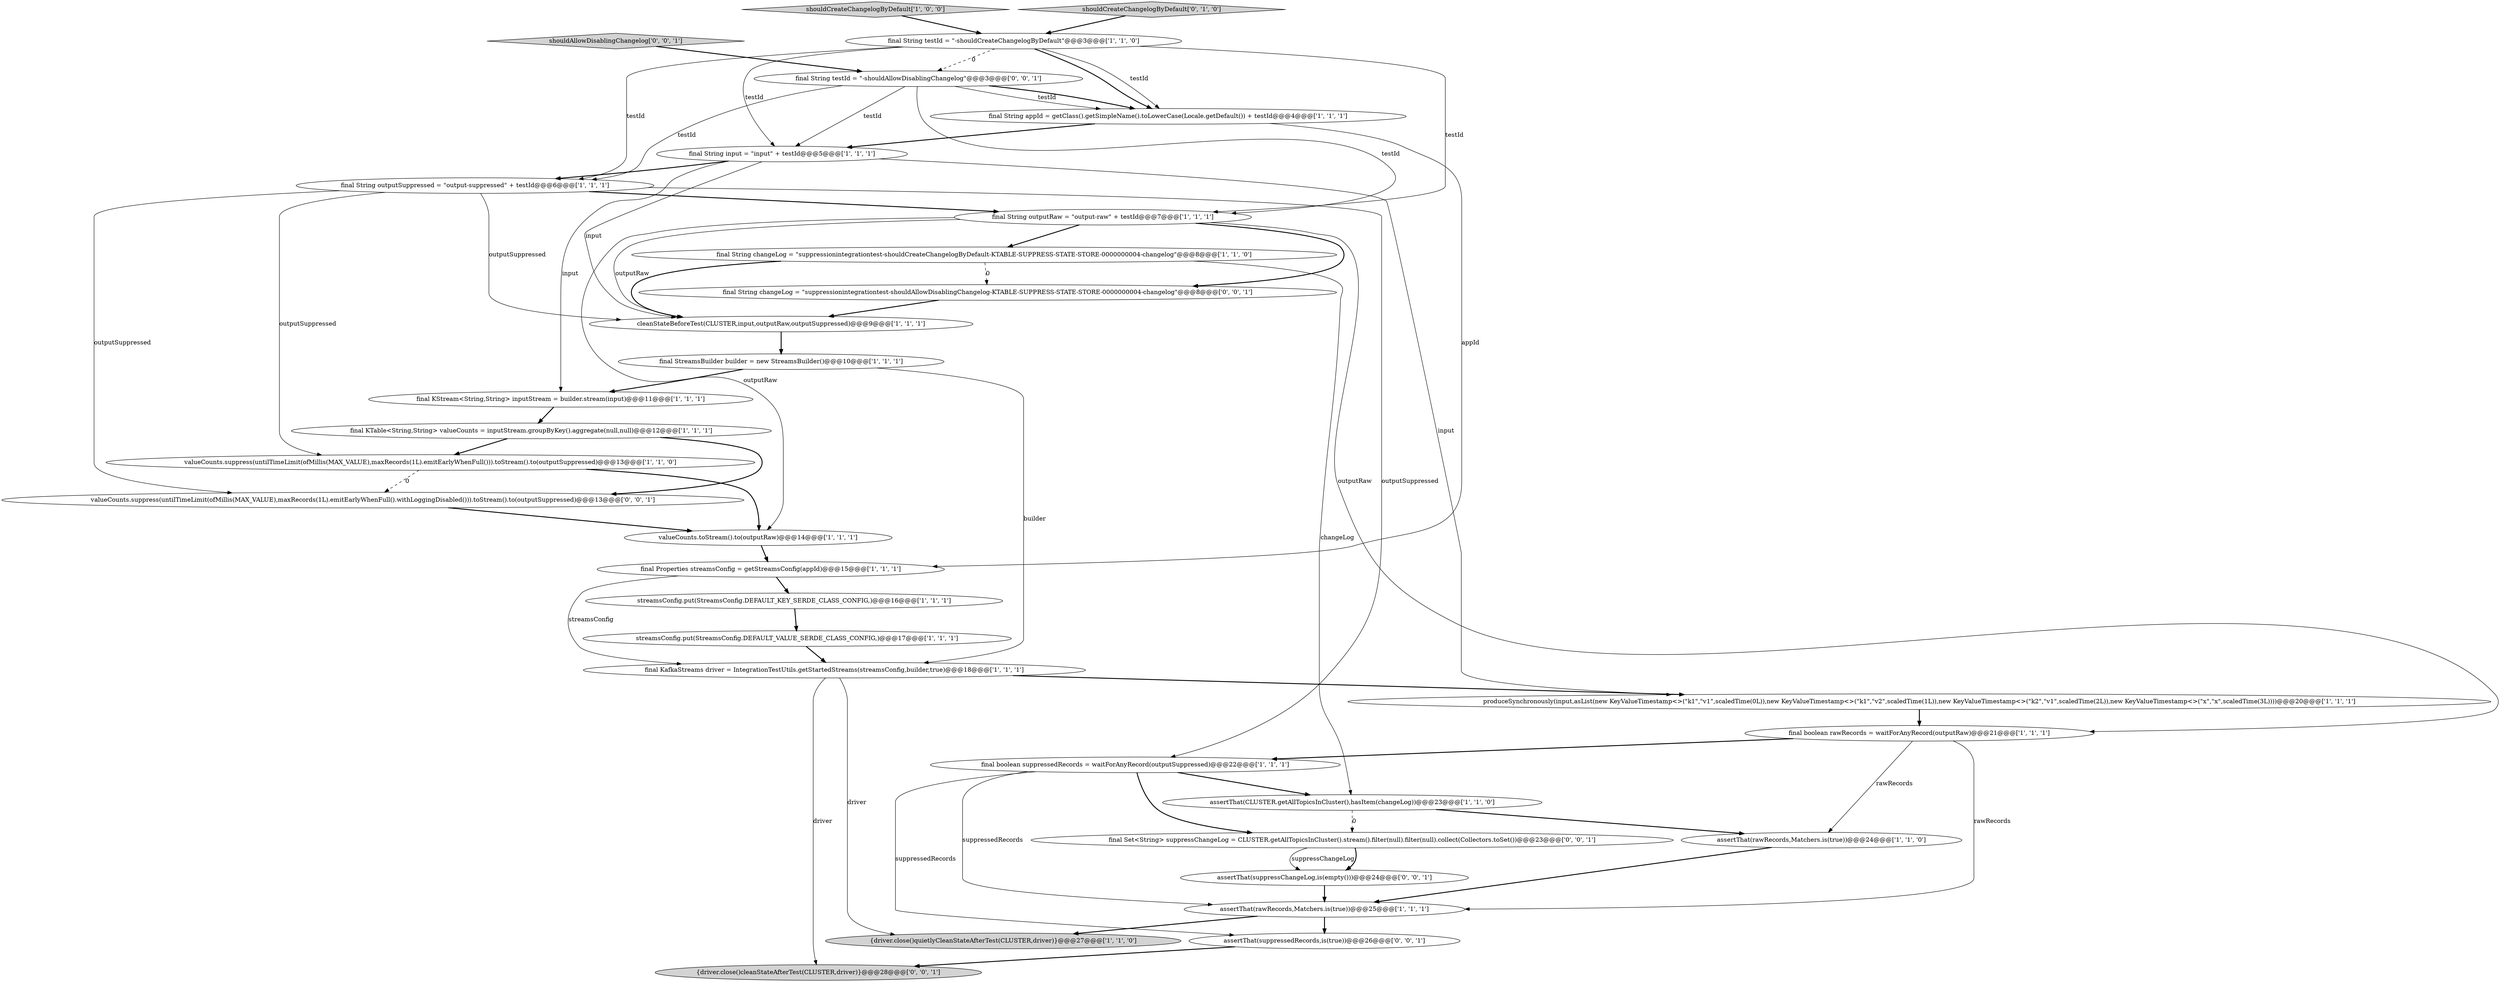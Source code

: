 digraph {
17 [style = filled, label = "final KStream<String,String> inputStream = builder.stream(input)@@@11@@@['1', '1', '1']", fillcolor = white, shape = ellipse image = "AAA0AAABBB1BBB"];
5 [style = filled, label = "assertThat(CLUSTER.getAllTopicsInCluster(),hasItem(changeLog))@@@23@@@['1', '1', '0']", fillcolor = white, shape = ellipse image = "AAA0AAABBB1BBB"];
7 [style = filled, label = "shouldCreateChangelogByDefault['1', '0', '0']", fillcolor = lightgray, shape = diamond image = "AAA0AAABBB1BBB"];
8 [style = filled, label = "final KTable<String,String> valueCounts = inputStream.groupByKey().aggregate(null,null)@@@12@@@['1', '1', '1']", fillcolor = white, shape = ellipse image = "AAA0AAABBB1BBB"];
10 [style = filled, label = "{driver.close()quietlyCleanStateAfterTest(CLUSTER,driver)}@@@27@@@['1', '1', '0']", fillcolor = lightgray, shape = ellipse image = "AAA0AAABBB1BBB"];
13 [style = filled, label = "streamsConfig.put(StreamsConfig.DEFAULT_VALUE_SERDE_CLASS_CONFIG,)@@@17@@@['1', '1', '1']", fillcolor = white, shape = ellipse image = "AAA0AAABBB1BBB"];
18 [style = filled, label = "produceSynchronously(input,asList(new KeyValueTimestamp<>(\"k1\",\"v1\",scaledTime(0L)),new KeyValueTimestamp<>(\"k1\",\"v2\",scaledTime(1L)),new KeyValueTimestamp<>(\"k2\",\"v1\",scaledTime(2L)),new KeyValueTimestamp<>(\"x\",\"x\",scaledTime(3L))))@@@20@@@['1', '1', '1']", fillcolor = white, shape = ellipse image = "AAA0AAABBB1BBB"];
6 [style = filled, label = "final String testId = \"-shouldCreateChangelogByDefault\"@@@3@@@['1', '1', '0']", fillcolor = white, shape = ellipse image = "AAA0AAABBB1BBB"];
22 [style = filled, label = "valueCounts.suppress(untilTimeLimit(ofMillis(MAX_VALUE),maxRecords(1L).emitEarlyWhenFull())).toStream().to(outputSuppressed)@@@13@@@['1', '1', '0']", fillcolor = white, shape = ellipse image = "AAA0AAABBB1BBB"];
4 [style = filled, label = "valueCounts.toStream().to(outputRaw)@@@14@@@['1', '1', '1']", fillcolor = white, shape = ellipse image = "AAA0AAABBB1BBB"];
2 [style = filled, label = "cleanStateBeforeTest(CLUSTER,input,outputRaw,outputSuppressed)@@@9@@@['1', '1', '1']", fillcolor = white, shape = ellipse image = "AAA0AAABBB1BBB"];
28 [style = filled, label = "final String changeLog = \"suppressionintegrationtest-shouldAllowDisablingChangelog-KTABLE-SUPPRESS-STATE-STORE-0000000004-changelog\"@@@8@@@['0', '0', '1']", fillcolor = white, shape = ellipse image = "AAA0AAABBB3BBB"];
31 [style = filled, label = "final Set<String> suppressChangeLog = CLUSTER.getAllTopicsInCluster().stream().filter(null).filter(null).collect(Collectors.toSet())@@@23@@@['0', '0', '1']", fillcolor = white, shape = ellipse image = "AAA0AAABBB3BBB"];
26 [style = filled, label = "assertThat(suppressChangeLog,is(empty()))@@@24@@@['0', '0', '1']", fillcolor = white, shape = ellipse image = "AAA0AAABBB3BBB"];
16 [style = filled, label = "final KafkaStreams driver = IntegrationTestUtils.getStartedStreams(streamsConfig,builder,true)@@@18@@@['1', '1', '1']", fillcolor = white, shape = ellipse image = "AAA0AAABBB1BBB"];
9 [style = filled, label = "streamsConfig.put(StreamsConfig.DEFAULT_KEY_SERDE_CLASS_CONFIG,)@@@16@@@['1', '1', '1']", fillcolor = white, shape = ellipse image = "AAA0AAABBB1BBB"];
12 [style = filled, label = "final boolean suppressedRecords = waitForAnyRecord(outputSuppressed)@@@22@@@['1', '1', '1']", fillcolor = white, shape = ellipse image = "AAA0AAABBB1BBB"];
29 [style = filled, label = "valueCounts.suppress(untilTimeLimit(ofMillis(MAX_VALUE),maxRecords(1L).emitEarlyWhenFull().withLoggingDisabled())).toStream().to(outputSuppressed)@@@13@@@['0', '0', '1']", fillcolor = white, shape = ellipse image = "AAA0AAABBB3BBB"];
20 [style = filled, label = "assertThat(rawRecords,Matchers.is(true))@@@25@@@['1', '1', '1']", fillcolor = white, shape = ellipse image = "AAA0AAABBB1BBB"];
14 [style = filled, label = "final String appId = getClass().getSimpleName().toLowerCase(Locale.getDefault()) + testId@@@4@@@['1', '1', '1']", fillcolor = white, shape = ellipse image = "AAA0AAABBB1BBB"];
24 [style = filled, label = "shouldCreateChangelogByDefault['0', '1', '0']", fillcolor = lightgray, shape = diamond image = "AAA0AAABBB2BBB"];
11 [style = filled, label = "assertThat(rawRecords,Matchers.is(true))@@@24@@@['1', '1', '0']", fillcolor = white, shape = ellipse image = "AAA0AAABBB1BBB"];
23 [style = filled, label = "final Properties streamsConfig = getStreamsConfig(appId)@@@15@@@['1', '1', '1']", fillcolor = white, shape = ellipse image = "AAA0AAABBB1BBB"];
0 [style = filled, label = "final String outputSuppressed = \"output-suppressed\" + testId@@@6@@@['1', '1', '1']", fillcolor = white, shape = ellipse image = "AAA0AAABBB1BBB"];
25 [style = filled, label = "shouldAllowDisablingChangelog['0', '0', '1']", fillcolor = lightgray, shape = diamond image = "AAA0AAABBB3BBB"];
32 [style = filled, label = "assertThat(suppressedRecords,is(true))@@@26@@@['0', '0', '1']", fillcolor = white, shape = ellipse image = "AAA0AAABBB3BBB"];
30 [style = filled, label = "final String testId = \"-shouldAllowDisablingChangelog\"@@@3@@@['0', '0', '1']", fillcolor = white, shape = ellipse image = "AAA0AAABBB3BBB"];
19 [style = filled, label = "final boolean rawRecords = waitForAnyRecord(outputRaw)@@@21@@@['1', '1', '1']", fillcolor = white, shape = ellipse image = "AAA0AAABBB1BBB"];
27 [style = filled, label = "{driver.close()cleanStateAfterTest(CLUSTER,driver)}@@@28@@@['0', '0', '1']", fillcolor = lightgray, shape = ellipse image = "AAA0AAABBB3BBB"];
21 [style = filled, label = "final String outputRaw = \"output-raw\" + testId@@@7@@@['1', '1', '1']", fillcolor = white, shape = ellipse image = "AAA0AAABBB1BBB"];
1 [style = filled, label = "final String input = \"input\" + testId@@@5@@@['1', '1', '1']", fillcolor = white, shape = ellipse image = "AAA0AAABBB1BBB"];
15 [style = filled, label = "final String changeLog = \"suppressionintegrationtest-shouldCreateChangelogByDefault-KTABLE-SUPPRESS-STATE-STORE-0000000004-changelog\"@@@8@@@['1', '1', '0']", fillcolor = white, shape = ellipse image = "AAA0AAABBB1BBB"];
3 [style = filled, label = "final StreamsBuilder builder = new StreamsBuilder()@@@10@@@['1', '1', '1']", fillcolor = white, shape = ellipse image = "AAA0AAABBB1BBB"];
17->8 [style = bold, label=""];
11->20 [style = bold, label=""];
0->2 [style = solid, label="outputSuppressed"];
15->2 [style = bold, label=""];
16->18 [style = bold, label=""];
29->4 [style = bold, label=""];
21->4 [style = solid, label="outputRaw"];
12->5 [style = bold, label=""];
15->28 [style = dashed, label="0"];
31->26 [style = solid, label="suppressChangeLog"];
19->12 [style = bold, label=""];
16->10 [style = solid, label="driver"];
6->21 [style = solid, label="testId"];
25->30 [style = bold, label=""];
19->11 [style = solid, label="rawRecords"];
21->15 [style = bold, label=""];
2->3 [style = bold, label=""];
22->29 [style = dashed, label="0"];
0->12 [style = solid, label="outputSuppressed"];
30->0 [style = solid, label="testId"];
18->19 [style = bold, label=""];
20->32 [style = bold, label=""];
1->18 [style = solid, label="input"];
26->20 [style = bold, label=""];
32->27 [style = bold, label=""];
0->29 [style = solid, label="outputSuppressed"];
0->21 [style = bold, label=""];
30->21 [style = solid, label="testId"];
1->0 [style = bold, label=""];
14->23 [style = solid, label="appId"];
3->16 [style = solid, label="builder"];
6->0 [style = solid, label="testId"];
13->16 [style = bold, label=""];
14->1 [style = bold, label=""];
21->28 [style = bold, label=""];
8->22 [style = bold, label=""];
22->4 [style = bold, label=""];
21->19 [style = solid, label="outputRaw"];
21->2 [style = solid, label="outputRaw"];
6->14 [style = bold, label=""];
20->10 [style = bold, label=""];
23->16 [style = solid, label="streamsConfig"];
28->2 [style = bold, label=""];
31->26 [style = bold, label=""];
12->20 [style = solid, label="suppressedRecords"];
30->1 [style = solid, label="testId"];
30->14 [style = solid, label="testId"];
12->32 [style = solid, label="suppressedRecords"];
7->6 [style = bold, label=""];
6->14 [style = solid, label="testId"];
5->31 [style = dashed, label="0"];
1->17 [style = solid, label="input"];
30->14 [style = bold, label=""];
3->17 [style = bold, label=""];
6->30 [style = dashed, label="0"];
5->11 [style = bold, label=""];
1->2 [style = solid, label="input"];
24->6 [style = bold, label=""];
23->9 [style = bold, label=""];
15->5 [style = solid, label="changeLog"];
0->22 [style = solid, label="outputSuppressed"];
8->29 [style = bold, label=""];
19->20 [style = solid, label="rawRecords"];
12->31 [style = bold, label=""];
4->23 [style = bold, label=""];
16->27 [style = solid, label="driver"];
9->13 [style = bold, label=""];
6->1 [style = solid, label="testId"];
}
